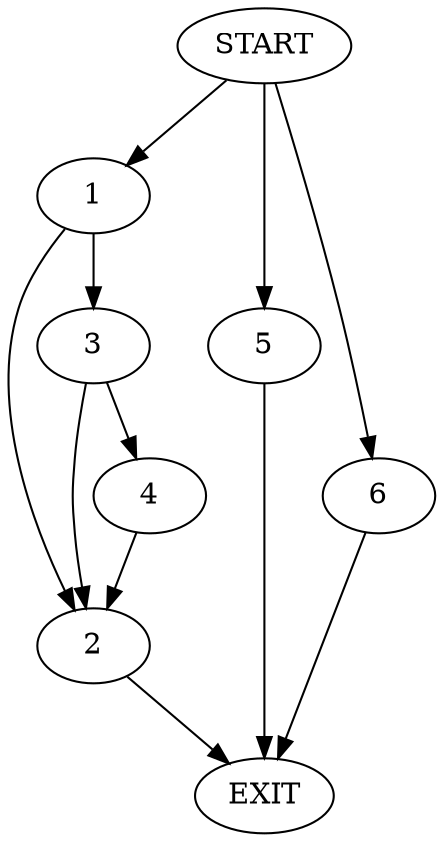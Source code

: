 digraph {
0 [label="START"]
7 [label="EXIT"]
0 -> 1
1 -> 2
1 -> 3
2 -> 7
3 -> 4
3 -> 2
4 -> 2
0 -> 5
5 -> 7
0 -> 6
6 -> 7
}

